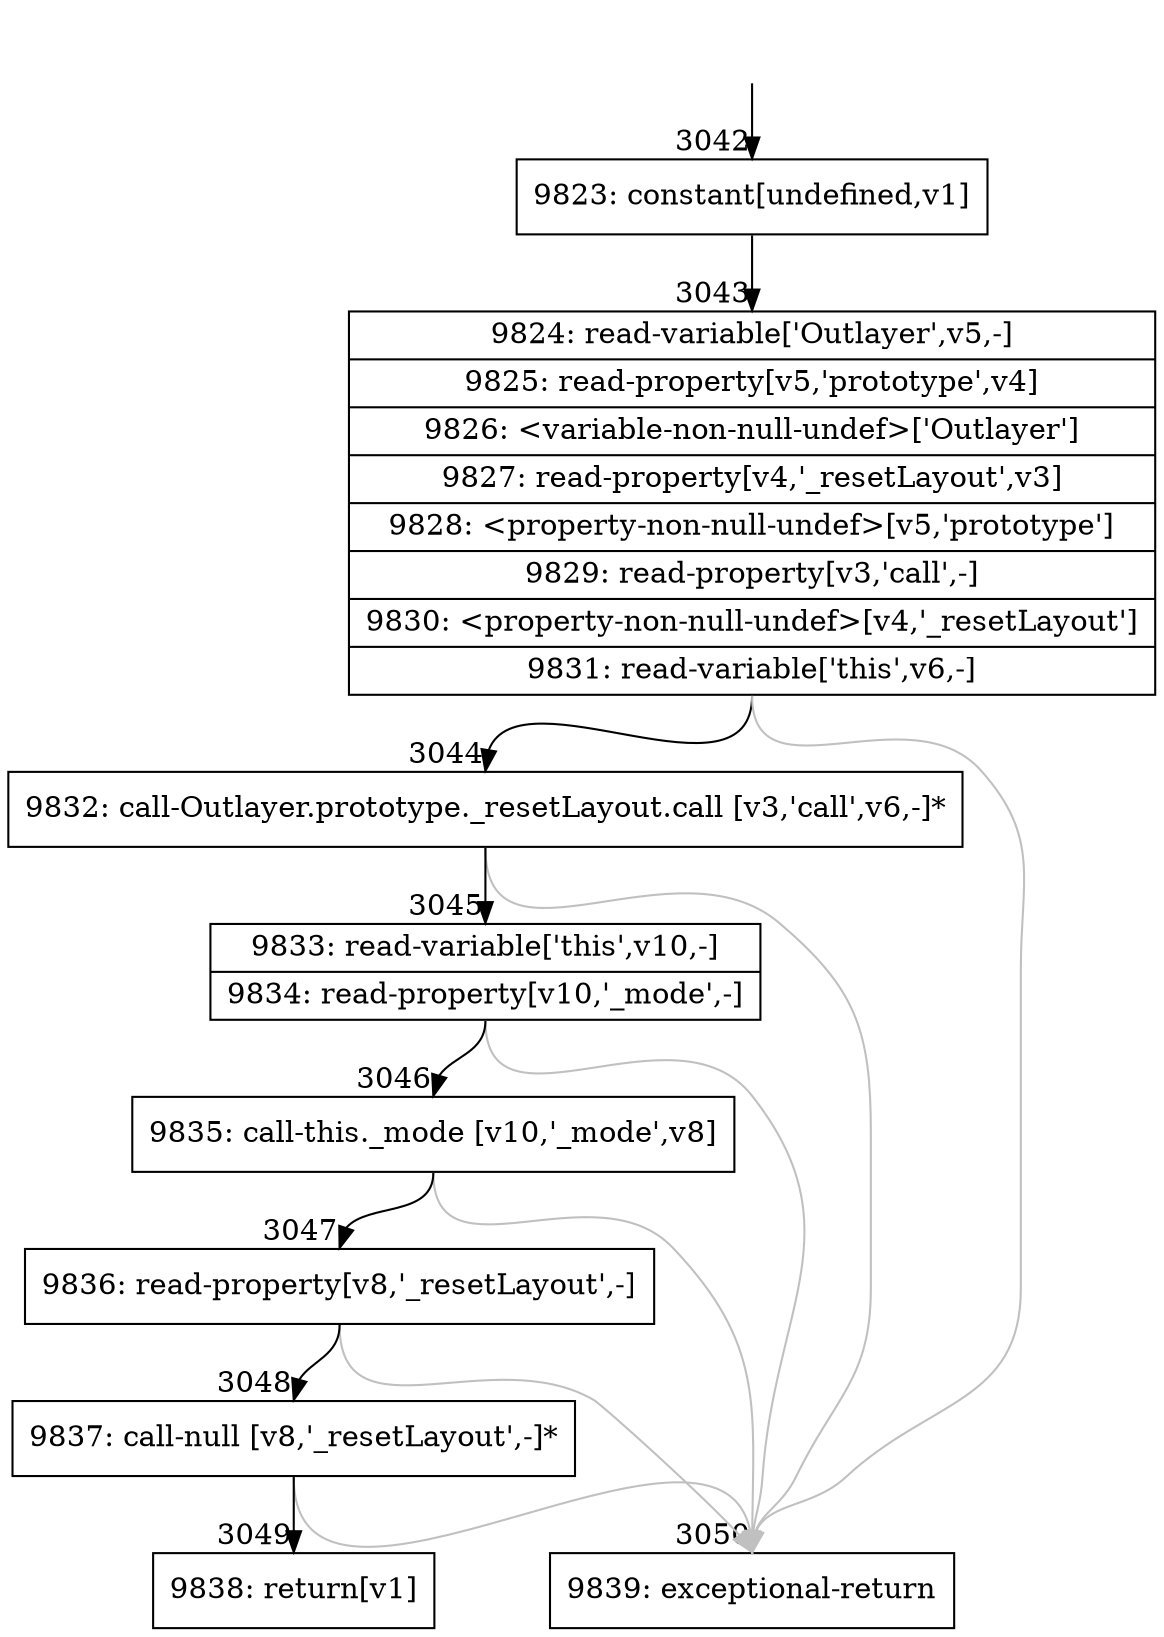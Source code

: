 digraph {
rankdir="TD"
BB_entry286[shape=none,label=""];
BB_entry286 -> BB3042 [tailport=s, headport=n, headlabel="    3042"]
BB3042 [shape=record label="{9823: constant[undefined,v1]}" ] 
BB3042 -> BB3043 [tailport=s, headport=n, headlabel="      3043"]
BB3043 [shape=record label="{9824: read-variable['Outlayer',v5,-]|9825: read-property[v5,'prototype',v4]|9826: \<variable-non-null-undef\>['Outlayer']|9827: read-property[v4,'_resetLayout',v3]|9828: \<property-non-null-undef\>[v5,'prototype']|9829: read-property[v3,'call',-]|9830: \<property-non-null-undef\>[v4,'_resetLayout']|9831: read-variable['this',v6,-]}" ] 
BB3043 -> BB3044 [tailport=s, headport=n, headlabel="      3044"]
BB3043 -> BB3050 [tailport=s, headport=n, color=gray, headlabel="      3050"]
BB3044 [shape=record label="{9832: call-Outlayer.prototype._resetLayout.call [v3,'call',v6,-]*}" ] 
BB3044 -> BB3045 [tailport=s, headport=n, headlabel="      3045"]
BB3044 -> BB3050 [tailport=s, headport=n, color=gray]
BB3045 [shape=record label="{9833: read-variable['this',v10,-]|9834: read-property[v10,'_mode',-]}" ] 
BB3045 -> BB3046 [tailport=s, headport=n, headlabel="      3046"]
BB3045 -> BB3050 [tailport=s, headport=n, color=gray]
BB3046 [shape=record label="{9835: call-this._mode [v10,'_mode',v8]}" ] 
BB3046 -> BB3047 [tailport=s, headport=n, headlabel="      3047"]
BB3046 -> BB3050 [tailport=s, headport=n, color=gray]
BB3047 [shape=record label="{9836: read-property[v8,'_resetLayout',-]}" ] 
BB3047 -> BB3048 [tailport=s, headport=n, headlabel="      3048"]
BB3047 -> BB3050 [tailport=s, headport=n, color=gray]
BB3048 [shape=record label="{9837: call-null [v8,'_resetLayout',-]*}" ] 
BB3048 -> BB3049 [tailport=s, headport=n, headlabel="      3049"]
BB3048 -> BB3050 [tailport=s, headport=n, color=gray]
BB3049 [shape=record label="{9838: return[v1]}" ] 
BB3050 [shape=record label="{9839: exceptional-return}" ] 
//#$~ 4100
}
